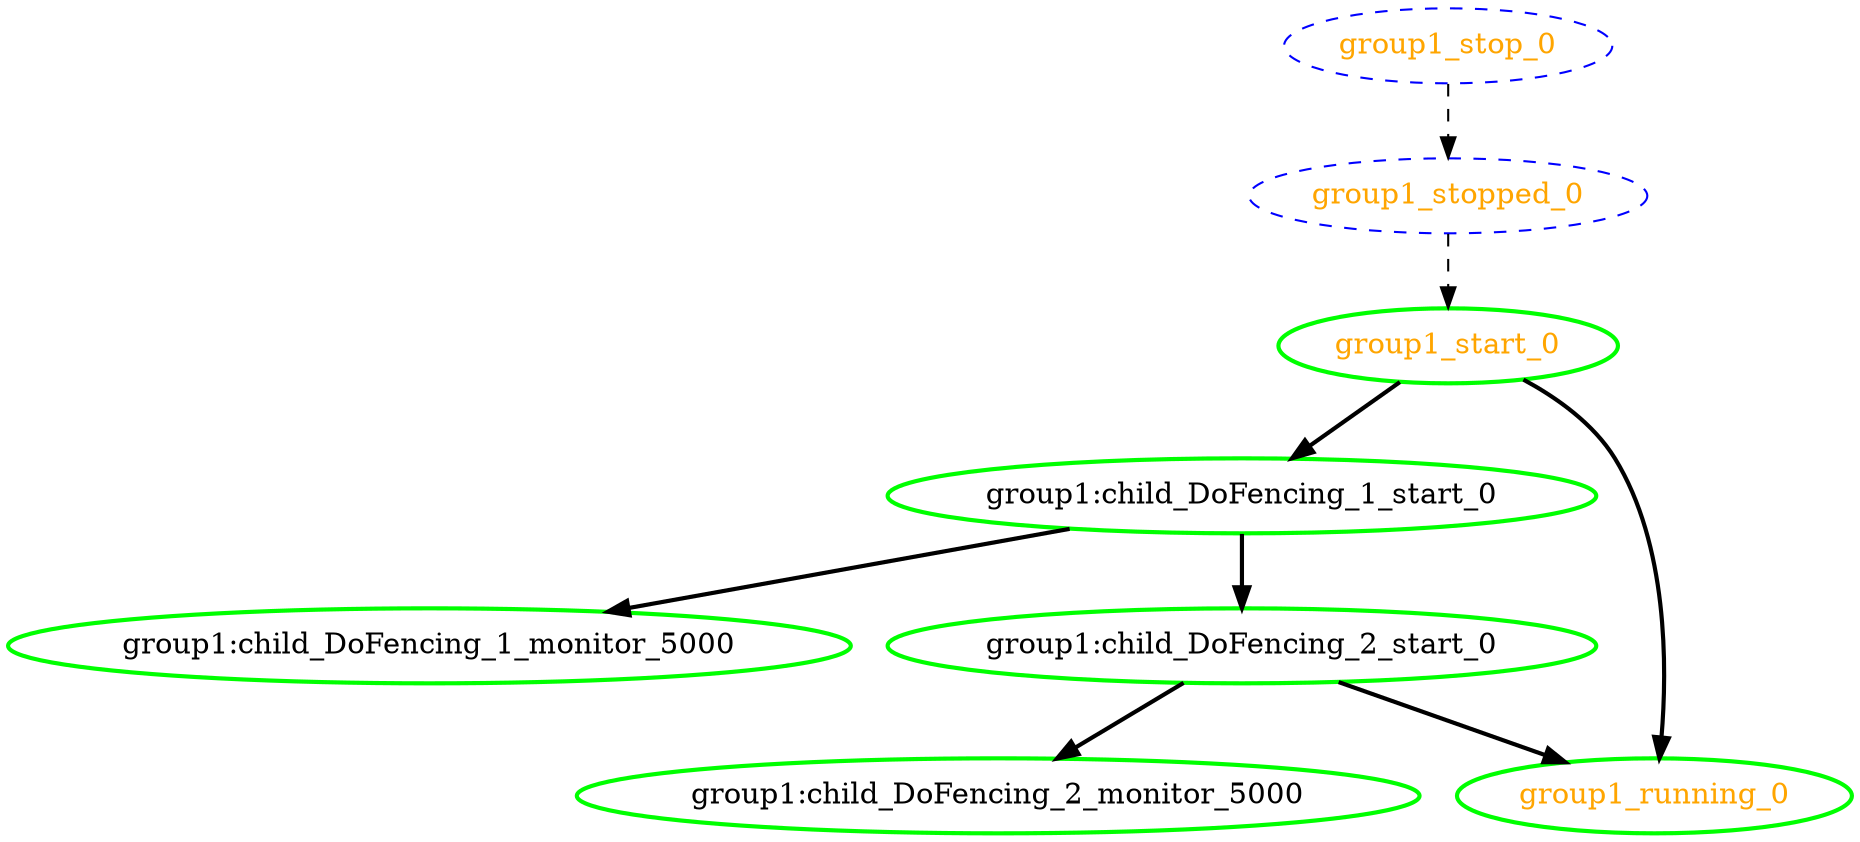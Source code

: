 digraph "g" {
	size = "30,30"
"group1:child_DoFencing_1_start_0" [ tooltip="hadev2" style=bold color="green" fontcolor="black" ]
"group1:child_DoFencing_1_monitor_5000" [ tooltip="hadev2" style=bold color="green" fontcolor="black" ]
"group1:child_DoFencing_2_start_0" [ tooltip="hadev2" style=bold color="green" fontcolor="black" ]
"group1:child_DoFencing_2_monitor_5000" [ tooltip="hadev2" style=bold color="green" fontcolor="black" ]
"group1_start_0" [ tooltip="" style=bold color="green" fontcolor="orange" ]
"group1_running_0" [ tooltip="" style=bold color="green" fontcolor="orange" ]
"group1_stop_0" [ style="dashed" color="blue" fontcolor="orange" ]
"group1_stopped_0" [ style="dashed" color="blue" fontcolor="orange" ]
"group1_start_0" -> "group1:child_DoFencing_1_start_0" [ style = bold]
"group1:child_DoFencing_1_start_0" -> "group1:child_DoFencing_1_monitor_5000" [ style = bold]
"group1:child_DoFencing_1_start_0" -> "group1:child_DoFencing_2_start_0" [ style = bold]
"group1:child_DoFencing_2_start_0" -> "group1:child_DoFencing_2_monitor_5000" [ style = bold]
"group1_stopped_0" -> "group1_start_0" [ style = dashed]
"group1:child_DoFencing_2_start_0" -> "group1_running_0" [ style = bold]
"group1_start_0" -> "group1_running_0" [ style = bold]
"group1_stop_0" -> "group1_stopped_0" [ style = dashed]
}
